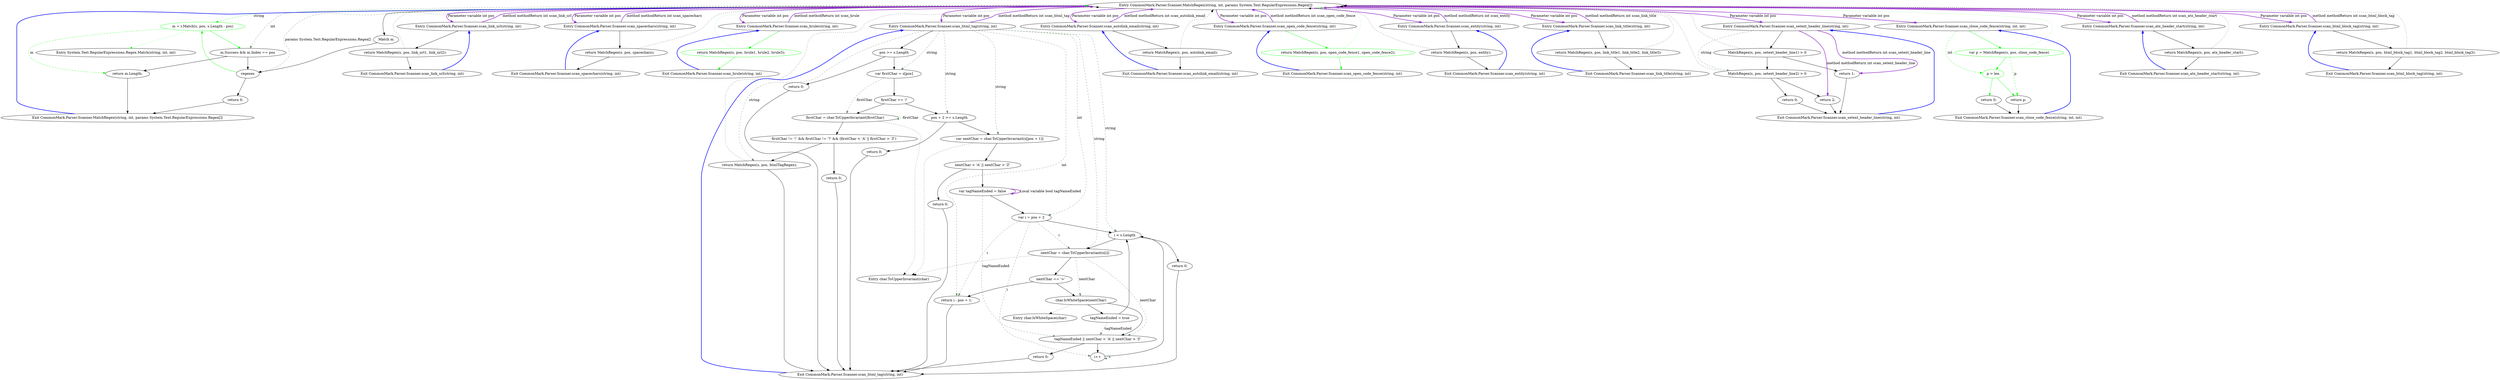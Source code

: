 digraph  {
m0_0 [label="Entry CommonMark.Parser.Scanner.MatchRegex(string, int, params System.Text.RegularExpressions.Regex[])", span="69-69", cluster="CommonMark.Parser.Scanner.MatchRegex(string, int, params System.Text.RegularExpressions.Regex[])", file="Scanner.cs"];
m0_3 [label="m = r.Match(s, pos, s.Length - pos)", span="74-74", cluster="CommonMark.Parser.Scanner.MatchRegex(string, int, params System.Text.RegularExpressions.Regex[])", color=green, community=0, file="Scanner.cs"];
m0_2 [label=regexes, span="72-72", cluster="CommonMark.Parser.Scanner.MatchRegex(string, int, params System.Text.RegularExpressions.Regex[])", file="Scanner.cs"];
m0_4 [label="m.Success && m.Index == pos", span="75-75", cluster="CommonMark.Parser.Scanner.MatchRegex(string, int, params System.Text.RegularExpressions.Regex[])", file="Scanner.cs"];
m0_5 [label="return m.Length;", span="76-76", cluster="CommonMark.Parser.Scanner.MatchRegex(string, int, params System.Text.RegularExpressions.Regex[])", file="Scanner.cs"];
m0_1 [label="Match m", span="71-71", cluster="CommonMark.Parser.Scanner.MatchRegex(string, int, params System.Text.RegularExpressions.Regex[])", file="Scanner.cs"];
m0_6 [label="return 0;", span="79-79", cluster="CommonMark.Parser.Scanner.MatchRegex(string, int, params System.Text.RegularExpressions.Regex[])", file="Scanner.cs"];
m0_7 [label="Exit CommonMark.Parser.Scanner.MatchRegex(string, int, params System.Text.RegularExpressions.Regex[])", span="69-69", cluster="CommonMark.Parser.Scanner.MatchRegex(string, int, params System.Text.RegularExpressions.Regex[])", file="Scanner.cs"];
m0_69 [label="Entry CommonMark.Parser.Scanner.scan_link_url(string, int)", span="210-210", cluster="CommonMark.Parser.Scanner.scan_link_url(string, int)", file="Scanner.cs"];
m0_70 [label="return MatchRegex(s, pos, link_url1, link_url2);", span="217-217", cluster="CommonMark.Parser.Scanner.scan_link_url(string, int)", file="Scanner.cs"];
m0_71 [label="Exit CommonMark.Parser.Scanner.scan_link_url(string, int)", span="210-210", cluster="CommonMark.Parser.Scanner.scan_link_url(string, int)", file="Scanner.cs"];
m0_8 [label="Entry System.Text.RegularExpressions.Regex.Match(string, int, int)", span="0-0", cluster="System.Text.RegularExpressions.Regex.Match(string, int, int)", file="Scanner.cs"];
m0_75 [label="Entry CommonMark.Parser.Scanner.scan_spacechars(string, int)", span="239-239", cluster="CommonMark.Parser.Scanner.scan_spacechars(string, int)", file="Scanner.cs"];
m0_76 [label="return MatchRegex(s, pos, spacechars);", span="245-245", cluster="CommonMark.Parser.Scanner.scan_spacechars(string, int)", file="Scanner.cs"];
m0_77 [label="Exit CommonMark.Parser.Scanner.scan_spacechars(string, int)", span="239-239", cluster="CommonMark.Parser.Scanner.scan_spacechars(string, int)", file="Scanner.cs"];
m0_65 [label="Entry char.IsWhiteSpace(char)", span="0-0", cluster="char.IsWhiteSpace(char)", file="Scanner.cs"];
m0_88 [label="Entry CommonMark.Parser.Scanner.scan_hrule(string, int)", span="285-285", cluster="CommonMark.Parser.Scanner.scan_hrule(string, int)", file="Scanner.cs"];
m0_89 [label="return MatchRegex(s, pos, hrule1, hrule2, hrule3);", span="287-287", cluster="CommonMark.Parser.Scanner.scan_hrule(string, int)", color=green, community=0, file="Scanner.cs"];
m0_90 [label="Exit CommonMark.Parser.Scanner.scan_hrule(string, int)", span="285-285", cluster="CommonMark.Parser.Scanner.scan_hrule(string, int)", file="Scanner.cs"];
m0_34 [label="Entry CommonMark.Parser.Scanner.scan_autolink_email(string, int)", span="126-126", cluster="CommonMark.Parser.Scanner.scan_autolink_email(string, int)", file="Scanner.cs"];
m0_35 [label="return MatchRegex(s, pos, autolink_email);", span="136-136", cluster="CommonMark.Parser.Scanner.scan_autolink_email(string, int)", file="Scanner.cs"];
m0_36 [label="Exit CommonMark.Parser.Scanner.scan_autolink_email(string, int)", span="126-126", cluster="CommonMark.Parser.Scanner.scan_autolink_email(string, int)", file="Scanner.cs"];
m0_91 [label="Entry CommonMark.Parser.Scanner.scan_open_code_fence(string, int)", span="293-293", cluster="CommonMark.Parser.Scanner.scan_open_code_fence(string, int)", file="Scanner.cs"];
m0_92 [label="return MatchRegex(s, pos, open_code_fence1, open_code_fence2);", span="301-301", cluster="CommonMark.Parser.Scanner.scan_open_code_fence(string, int)", color=green, community=0, file="Scanner.cs"];
m0_93 [label="Exit CommonMark.Parser.Scanner.scan_open_code_fence(string, int)", span="293-293", cluster="CommonMark.Parser.Scanner.scan_open_code_fence(string, int)", file="Scanner.cs"];
m0_37 [label="Entry CommonMark.Parser.Scanner.scan_html_tag(string, int)", span="142-142", cluster="CommonMark.Parser.Scanner.scan_html_tag(string, int)", file="Scanner.cs"];
m0_62 [label="return MatchRegex(s, pos, htmlTagRegex);", span="187-187", cluster="CommonMark.Parser.Scanner.scan_html_tag(string, int)", file="Scanner.cs"];
m0_38 [label="pos >= s.Length", span="149-149", cluster="CommonMark.Parser.Scanner.scan_html_tag(string, int)", file="Scanner.cs"];
m0_40 [label="var firstChar = s[pos]", span="152-152", cluster="CommonMark.Parser.Scanner.scan_html_tag(string, int)", file="Scanner.cs"];
m0_42 [label="pos + 2 >= s.Length", span="156-156", cluster="CommonMark.Parser.Scanner.scan_html_tag(string, int)", file="Scanner.cs"];
m0_44 [label="var nextChar = char.ToUpperInvariant(s[pos + 1])", span="159-159", cluster="CommonMark.Parser.Scanner.scan_html_tag(string, int)", file="Scanner.cs"];
m0_48 [label="var i = pos + 2", span="164-164", cluster="CommonMark.Parser.Scanner.scan_html_tag(string, int)", file="Scanner.cs"];
m0_49 [label="i < s.Length", span="164-164", cluster="CommonMark.Parser.Scanner.scan_html_tag(string, int)", file="Scanner.cs"];
m0_50 [label="nextChar = char.ToUpperInvariant(s[i])", span="166-166", cluster="CommonMark.Parser.Scanner.scan_html_tag(string, int)", file="Scanner.cs"];
m0_52 [label="return i - pos + 1;", span="168-168", cluster="CommonMark.Parser.Scanner.scan_html_tag(string, int)", file="Scanner.cs"];
m0_60 [label="firstChar != '!' && firstChar != '?' && (firstChar < 'A' || firstChar > 'Z')", span="184-184", cluster="CommonMark.Parser.Scanner.scan_html_tag(string, int)", file="Scanner.cs"];
m0_39 [label="return 0;", span="150-150", cluster="CommonMark.Parser.Scanner.scan_html_tag(string, int)", file="Scanner.cs"];
m0_43 [label="return 0;", span="157-157", cluster="CommonMark.Parser.Scanner.scan_html_tag(string, int)", file="Scanner.cs"];
m0_46 [label="return 0;", span="161-161", cluster="CommonMark.Parser.Scanner.scan_html_tag(string, int)", file="Scanner.cs"];
m0_58 [label="return 0;", span="180-180", cluster="CommonMark.Parser.Scanner.scan_html_tag(string, int)", file="Scanner.cs"];
m0_56 [label="return 0;", span="177-177", cluster="CommonMark.Parser.Scanner.scan_html_tag(string, int)", file="Scanner.cs"];
m0_61 [label="return 0;", span="185-185", cluster="CommonMark.Parser.Scanner.scan_html_tag(string, int)", file="Scanner.cs"];
m0_41 [label="firstChar == '/'", span="154-154", cluster="CommonMark.Parser.Scanner.scan_html_tag(string, int)", file="Scanner.cs"];
m0_59 [label="firstChar = char.ToUpperInvariant(firstChar)", span="183-183", cluster="CommonMark.Parser.Scanner.scan_html_tag(string, int)", file="Scanner.cs"];
m0_45 [label="nextChar < 'A' || nextChar > 'Z'", span="160-160", cluster="CommonMark.Parser.Scanner.scan_html_tag(string, int)", file="Scanner.cs"];
m0_47 [label="var tagNameEnded = false", span="163-163", cluster="CommonMark.Parser.Scanner.scan_html_tag(string, int)", file="Scanner.cs"];
m0_57 [label="i++", span="164-164", cluster="CommonMark.Parser.Scanner.scan_html_tag(string, int)", file="Scanner.cs"];
m0_54 [label="tagNameEnded = true", span="172-172", cluster="CommonMark.Parser.Scanner.scan_html_tag(string, int)", file="Scanner.cs"];
m0_51 [label="nextChar == '>'", span="167-167", cluster="CommonMark.Parser.Scanner.scan_html_tag(string, int)", file="Scanner.cs"];
m0_53 [label="char.IsWhiteSpace(nextChar)", span="170-170", cluster="CommonMark.Parser.Scanner.scan_html_tag(string, int)", file="Scanner.cs"];
m0_55 [label="tagNameEnded || nextChar < 'A' || nextChar > 'Z'", span="176-176", cluster="CommonMark.Parser.Scanner.scan_html_tag(string, int)", file="Scanner.cs"];
m0_63 [label="Exit CommonMark.Parser.Scanner.scan_html_tag(string, int)", span="142-142", cluster="CommonMark.Parser.Scanner.scan_html_tag(string, int)", file="Scanner.cs"];
m0_100 [label="Entry CommonMark.Parser.Scanner.scan_entity(string, int)", span="329-329", cluster="CommonMark.Parser.Scanner.scan_entity(string, int)", file="Scanner.cs"];
m0_101 [label="return MatchRegex(s, pos, entity);", span="336-336", cluster="CommonMark.Parser.Scanner.scan_entity(string, int)", file="Scanner.cs"];
m0_102 [label="Exit CommonMark.Parser.Scanner.scan_entity(string, int)", span="329-329", cluster="CommonMark.Parser.Scanner.scan_entity(string, int)", file="Scanner.cs"];
m0_72 [label="Entry CommonMark.Parser.Scanner.scan_link_title(string, int)", span="225-225", cluster="CommonMark.Parser.Scanner.scan_link_title(string, int)", file="Scanner.cs"];
m0_73 [label="return MatchRegex(s, pos, link_title1, link_title2, link_title3);", span="233-233", cluster="CommonMark.Parser.Scanner.scan_link_title(string, int)", file="Scanner.cs"];
m0_74 [label="Exit CommonMark.Parser.Scanner.scan_link_title(string, int)", span="225-225", cluster="CommonMark.Parser.Scanner.scan_link_title(string, int)", file="Scanner.cs"];
m0_81 [label="Entry CommonMark.Parser.Scanner.scan_setext_header_line(string, int)", span="264-264", cluster="CommonMark.Parser.Scanner.scan_setext_header_line(string, int)", file="Scanner.cs"];
m0_82 [label="MatchRegex(s, pos, setext_header_line1) > 0", span="271-271", cluster="CommonMark.Parser.Scanner.scan_setext_header_line(string, int)", file="Scanner.cs"];
m0_84 [label="MatchRegex(s, pos, setext_header_line2) > 0", span="274-274", cluster="CommonMark.Parser.Scanner.scan_setext_header_line(string, int)", file="Scanner.cs"];
m0_83 [label="return 1;", span="272-272", cluster="CommonMark.Parser.Scanner.scan_setext_header_line(string, int)", file="Scanner.cs"];
m0_85 [label="return 2;", span="275-275", cluster="CommonMark.Parser.Scanner.scan_setext_header_line(string, int)", file="Scanner.cs"];
m0_86 [label="return 0;", span="277-277", cluster="CommonMark.Parser.Scanner.scan_setext_header_line(string, int)", file="Scanner.cs"];
m0_87 [label="Exit CommonMark.Parser.Scanner.scan_setext_header_line(string, int)", span="264-264", cluster="CommonMark.Parser.Scanner.scan_setext_header_line(string, int)", file="Scanner.cs"];
m0_94 [label="Entry CommonMark.Parser.Scanner.scan_close_code_fence(string, int, int)", span="307-307", cluster="CommonMark.Parser.Scanner.scan_close_code_fence(string, int, int)", file="Scanner.cs"];
m0_95 [label="var p = MatchRegex(s, pos, close_code_fence)", span="318-318", cluster="CommonMark.Parser.Scanner.scan_close_code_fence(string, int, int)", color=green, community=0, file="Scanner.cs"];
m0_96 [label="p > len", span="319-319", cluster="CommonMark.Parser.Scanner.scan_close_code_fence(string, int, int)", color=green, community=0, file="Scanner.cs"];
m0_97 [label="return p;", span="320-320", cluster="CommonMark.Parser.Scanner.scan_close_code_fence(string, int, int)", file="Scanner.cs"];
m0_98 [label="return 0;", span="322-322", cluster="CommonMark.Parser.Scanner.scan_close_code_fence(string, int, int)", file="Scanner.cs"];
m0_99 [label="Exit CommonMark.Parser.Scanner.scan_close_code_fence(string, int, int)", span="307-307", cluster="CommonMark.Parser.Scanner.scan_close_code_fence(string, int, int)", file="Scanner.cs"];
m0_64 [label="Entry char.ToUpperInvariant(char)", span="0-0", cluster="char.ToUpperInvariant(char)", file="Scanner.cs"];
m0_78 [label="Entry CommonMark.Parser.Scanner.scan_atx_header_start(string, int)", span="251-251", cluster="CommonMark.Parser.Scanner.scan_atx_header_start(string, int)", file="Scanner.cs"];
m0_79 [label="return MatchRegex(s, pos, atx_header_start);", span="257-257", cluster="CommonMark.Parser.Scanner.scan_atx_header_start(string, int)", file="Scanner.cs"];
m0_80 [label="Exit CommonMark.Parser.Scanner.scan_atx_header_start(string, int)", span="251-251", cluster="CommonMark.Parser.Scanner.scan_atx_header_start(string, int)", file="Scanner.cs"];
m0_66 [label="Entry CommonMark.Parser.Scanner.scan_html_block_tag(string, int)", span="193-193", cluster="CommonMark.Parser.Scanner.scan_html_block_tag(string, int)", file="Scanner.cs"];
m0_67 [label="return MatchRegex(s, pos, html_block_tag1, html_block_tag2, html_block_tag3);", span="201-201", cluster="CommonMark.Parser.Scanner.scan_html_block_tag(string, int)", file="Scanner.cs"];
m0_68 [label="Exit CommonMark.Parser.Scanner.scan_html_block_tag(string, int)", span="193-193", cluster="CommonMark.Parser.Scanner.scan_html_block_tag(string, int)", file="Scanner.cs"];
m0_0 -> m0_3  [key=1, style=dashed, color=green, label=string];
m0_0 -> m0_1  [key=0, style=solid];
m0_0 -> m0_2  [key=1, style=dashed, color=darkseagreen4, label="params System.Text.RegularExpressions.Regex[]"];
m0_0 -> m0_4  [key=1, style=dashed, color=darkseagreen4, label=int];
m0_0 -> m0_34  [key=3, color=darkorchid, style=bold, label="Parameter variable int pos"];
m0_0 -> m0_37  [key=3, color=darkorchid, style=bold, label="Parameter variable int pos"];
m0_0 -> m0_66  [key=3, color=darkorchid, style=bold, label="Parameter variable int pos"];
m0_0 -> m0_69  [key=3, color=darkorchid, style=bold, label="Parameter variable int pos"];
m0_0 -> m0_72  [key=3, color=darkorchid, style=bold, label="Parameter variable int pos"];
m0_0 -> m0_75  [key=3, color=darkorchid, style=bold, label="Parameter variable int pos"];
m0_0 -> m0_78  [key=3, color=darkorchid, style=bold, label="Parameter variable int pos"];
m0_0 -> m0_81  [key=3, color=darkorchid, style=bold, label="Parameter variable int pos"];
m0_0 -> m0_88  [key=3, color=darkorchid, style=bold, label="Parameter variable int pos"];
m0_0 -> m0_91  [key=3, color=darkorchid, style=bold, label="Parameter variable int pos"];
m0_0 -> m0_94  [key=3, color=darkorchid, style=bold, label="Parameter variable int pos"];
m0_0 -> m0_100  [key=3, color=darkorchid, style=bold, label="Parameter variable int pos"];
m0_3 -> m0_4  [key=0, style=solid, color=green];
m0_3 -> m0_8  [key=2, style=dotted, color=green];
m0_3 -> m0_5  [key=1, style=dashed, color=green, label=m];
m0_2 -> m0_3  [key=0, style=solid, color=green];
m0_2 -> m0_6  [key=0, style=solid];
m0_4 -> m0_2  [key=0, style=solid];
m0_4 -> m0_5  [key=0, style=solid];
m0_5 -> m0_7  [key=0, style=solid];
m0_1 -> m0_2  [key=0, style=solid];
m0_6 -> m0_7  [key=0, style=solid];
m0_7 -> m0_0  [key=0, style=bold, color=blue];
m0_69 -> m0_0  [key=3, color=darkorchid, style=bold, label="method methodReturn int scan_link_url"];
m0_69 -> m0_70  [key=0, style=solid];
m0_70 -> m0_0  [key=2, style=dotted];
m0_70 -> m0_71  [key=0, style=solid];
m0_71 -> m0_69  [key=0, style=bold, color=blue];
m0_75 -> m0_0  [key=3, color=darkorchid, style=bold, label="method methodReturn int scan_spacechars"];
m0_75 -> m0_76  [key=0, style=solid];
m0_76 -> m0_0  [key=2, style=dotted];
m0_76 -> m0_77  [key=0, style=solid];
m0_77 -> m0_75  [key=0, style=bold, color=blue];
m0_88 -> m0_89  [key=0, style=solid, color=green];
m0_88 -> m0_0  [key=3, color=darkorchid, style=bold, label="method methodReturn int scan_hrule"];
m0_89 -> m0_90  [key=0, style=solid, color=green];
m0_89 -> m0_0  [key=2, style=dotted, color=green];
m0_90 -> m0_88  [key=0, style=bold, color=blue];
m0_34 -> m0_0  [key=3, color=darkorchid, style=bold, label="method methodReturn int scan_autolink_email"];
m0_34 -> m0_35  [key=0, style=solid];
m0_35 -> m0_0  [key=2, style=dotted];
m0_35 -> m0_36  [key=0, style=solid];
m0_36 -> m0_34  [key=0, style=bold, color=blue];
m0_91 -> m0_92  [key=0, style=solid, color=green];
m0_91 -> m0_0  [key=3, color=darkorchid, style=bold, label="method methodReturn int scan_open_code_fence"];
m0_92 -> m0_93  [key=0, style=solid, color=green];
m0_92 -> m0_0  [key=2, style=dotted, color=green];
m0_93 -> m0_91  [key=0, style=bold, color=blue];
m0_37 -> m0_0  [key=3, color=darkorchid, style=bold, label="method methodReturn int scan_html_tag"];
m0_37 -> m0_38  [key=0, style=solid];
m0_37 -> m0_40  [key=1, style=dashed, color=darkseagreen4, label=string];
m0_37 -> m0_42  [key=1, style=dashed, color=darkseagreen4, label=string];
m0_37 -> m0_44  [key=1, style=dashed, color=darkseagreen4, label=string];
m0_37 -> m0_48  [key=1, style=dashed, color=darkseagreen4, label=int];
m0_37 -> m0_49  [key=1, style=dashed, color=darkseagreen4, label=string];
m0_37 -> m0_50  [key=1, style=dashed, color=darkseagreen4, label=string];
m0_37 -> m0_52  [key=1, style=dashed, color=darkseagreen4, label=int];
m0_37 -> m0_62  [key=1, style=dashed, color=darkseagreen4, label=string];
m0_62 -> m0_0  [key=2, style=dotted];
m0_62 -> m0_63  [key=0, style=solid];
m0_38 -> m0_39  [key=0, style=solid];
m0_38 -> m0_40  [key=0, style=solid];
m0_40 -> m0_41  [key=0, style=solid];
m0_40 -> m0_59  [key=1, style=dashed, color=darkseagreen4, label=firstChar];
m0_42 -> m0_43  [key=0, style=solid];
m0_42 -> m0_44  [key=0, style=solid];
m0_44 -> m0_45  [key=0, style=solid];
m0_44 -> m0_64  [key=2, style=dotted];
m0_48 -> m0_49  [key=0, style=solid];
m0_48 -> m0_50  [key=1, style=dashed, color=darkseagreen4, label=i];
m0_48 -> m0_52  [key=1, style=dashed, color=darkseagreen4, label=i];
m0_48 -> m0_57  [key=1, style=dashed, color=darkseagreen4, label=i];
m0_49 -> m0_50  [key=0, style=solid];
m0_49 -> m0_58  [key=0, style=solid];
m0_50 -> m0_51  [key=0, style=solid];
m0_50 -> m0_64  [key=2, style=dotted];
m0_50 -> m0_53  [key=1, style=dashed, color=darkseagreen4, label=nextChar];
m0_50 -> m0_55  [key=1, style=dashed, color=darkseagreen4, label=nextChar];
m0_52 -> m0_63  [key=0, style=solid];
m0_60 -> m0_62  [key=0, style=solid];
m0_60 -> m0_61  [key=0, style=solid];
m0_39 -> m0_63  [key=0, style=solid];
m0_43 -> m0_63  [key=0, style=solid];
m0_46 -> m0_63  [key=0, style=solid];
m0_58 -> m0_63  [key=0, style=solid];
m0_56 -> m0_63  [key=0, style=solid];
m0_61 -> m0_63  [key=0, style=solid];
m0_41 -> m0_42  [key=0, style=solid];
m0_41 -> m0_59  [key=0, style=solid];
m0_59 -> m0_60  [key=0, style=solid];
m0_59 -> m0_59  [key=1, style=dashed, color=darkseagreen4, label=firstChar];
m0_59 -> m0_64  [key=2, style=dotted];
m0_45 -> m0_46  [key=0, style=solid];
m0_45 -> m0_47  [key=0, style=solid];
m0_47 -> m0_48  [key=0, style=solid];
m0_47 -> m0_47  [key=3, color=darkorchid, style=bold, label="Local variable bool tagNameEnded"];
m0_47 -> m0_55  [key=1, style=dashed, color=darkseagreen4, label=tagNameEnded];
m0_57 -> m0_49  [key=0, style=solid];
m0_57 -> m0_57  [key=1, style=dashed, color=darkseagreen4, label=i];
m0_54 -> m0_49  [key=0, style=solid];
m0_54 -> m0_55  [key=1, style=dashed, color=darkseagreen4, label=tagNameEnded];
m0_51 -> m0_52  [key=0, style=solid];
m0_51 -> m0_53  [key=0, style=solid];
m0_53 -> m0_54  [key=0, style=solid];
m0_53 -> m0_55  [key=0, style=solid];
m0_53 -> m0_65  [key=2, style=dotted];
m0_55 -> m0_56  [key=0, style=solid];
m0_55 -> m0_57  [key=0, style=solid];
m0_63 -> m0_37  [key=0, style=bold, color=blue];
m0_100 -> m0_0  [key=3, color=darkorchid, style=bold, label="method methodReturn int scan_entity"];
m0_100 -> m0_101  [key=0, style=solid];
m0_101 -> m0_0  [key=2, style=dotted];
m0_101 -> m0_102  [key=0, style=solid];
m0_102 -> m0_100  [key=0, style=bold, color=blue];
m0_72 -> m0_0  [key=3, color=darkorchid, style=bold, label="method methodReturn int scan_link_title"];
m0_72 -> m0_73  [key=0, style=solid];
m0_73 -> m0_0  [key=2, style=dotted];
m0_73 -> m0_74  [key=0, style=solid];
m0_74 -> m0_72  [key=0, style=bold, color=blue];
m0_81 -> m0_82  [key=0, style=solid];
m0_81 -> m0_84  [key=1, style=dashed, color=darkseagreen4, label=string];
m0_81 -> m0_83  [key=3, color=darkorchid, style=bold, label="method methodReturn int scan_setext_header_line"];
m0_81 -> m0_85  [key=3, color=darkorchid, style=bold, label="method methodReturn int scan_setext_header_line"];
m0_82 -> m0_0  [key=2, style=dotted];
m0_82 -> m0_83  [key=0, style=solid];
m0_82 -> m0_84  [key=0, style=solid];
m0_84 -> m0_0  [key=2, style=dotted];
m0_84 -> m0_85  [key=0, style=solid];
m0_84 -> m0_86  [key=0, style=solid];
m0_83 -> m0_87  [key=0, style=solid];
m0_85 -> m0_87  [key=0, style=solid];
m0_86 -> m0_87  [key=0, style=solid];
m0_87 -> m0_81  [key=0, style=bold, color=blue];
m0_94 -> m0_95  [key=0, style=solid, color=green];
m0_94 -> m0_96  [key=1, style=dashed, color=green, label=int];
m0_95 -> m0_96  [key=0, style=solid, color=green];
m0_95 -> m0_0  [key=2, style=dotted, color=green];
m0_95 -> m0_97  [key=1, style=dashed, color=green, label=p];
m0_96 -> m0_97  [key=0, style=solid, color=green];
m0_96 -> m0_98  [key=0, style=solid, color=green];
m0_97 -> m0_99  [key=0, style=solid];
m0_98 -> m0_99  [key=0, style=solid];
m0_99 -> m0_94  [key=0, style=bold, color=blue];
m0_78 -> m0_0  [key=3, color=darkorchid, style=bold, label="method methodReturn int scan_atx_header_start"];
m0_78 -> m0_79  [key=0, style=solid];
m0_79 -> m0_0  [key=2, style=dotted];
m0_79 -> m0_80  [key=0, style=solid];
m0_80 -> m0_78  [key=0, style=bold, color=blue];
m0_66 -> m0_0  [key=3, color=darkorchid, style=bold, label="method methodReturn int scan_html_block_tag"];
m0_66 -> m0_67  [key=0, style=solid];
m0_67 -> m0_0  [key=2, style=dotted];
m0_67 -> m0_68  [key=0, style=solid];
m0_68 -> m0_66  [key=0, style=bold, color=blue];
}
